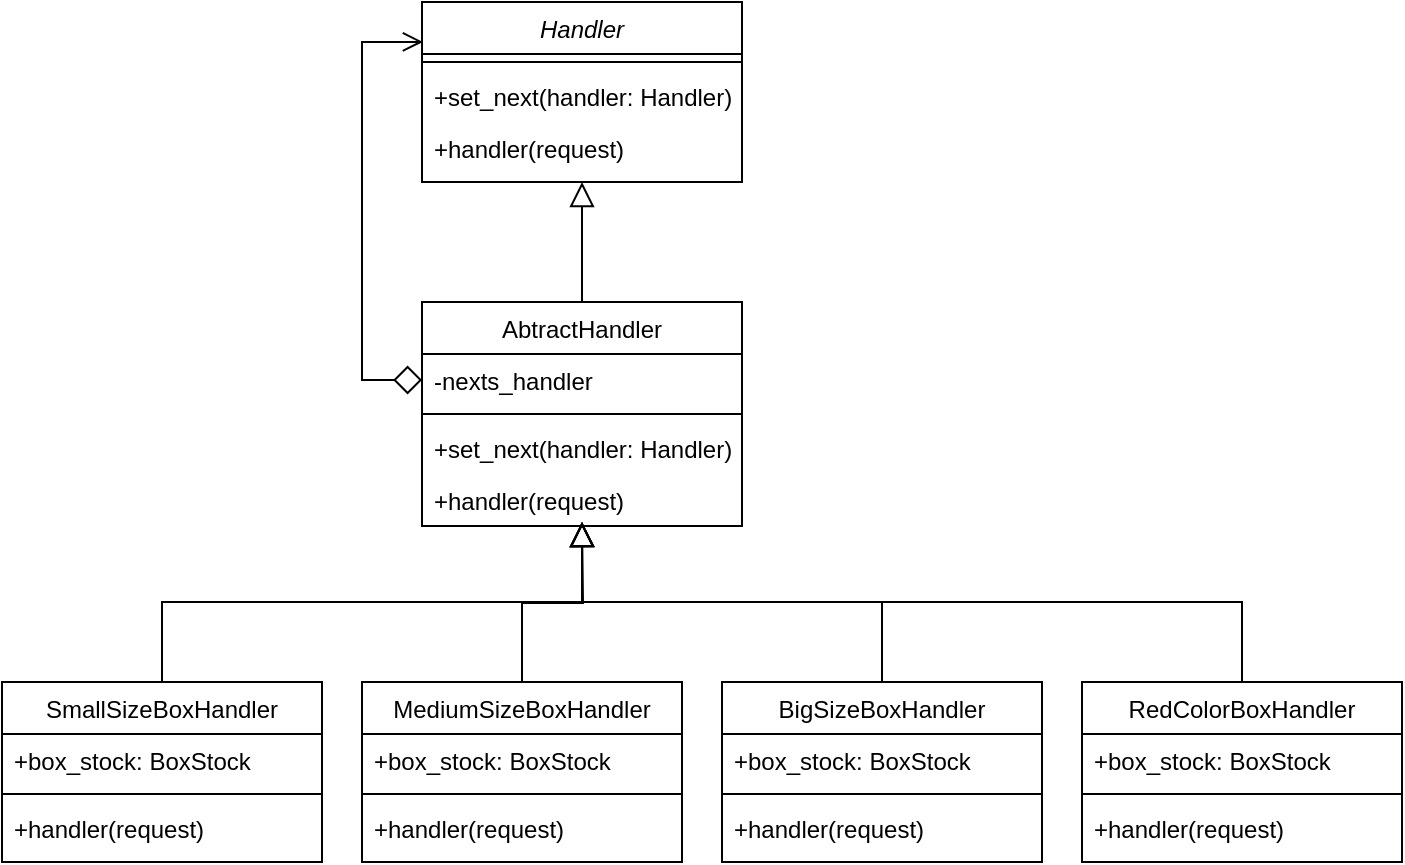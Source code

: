 <mxfile version="17.0.0" type="github">
  <diagram id="C5RBs43oDa-KdzZeNtuy" name="Page-1">
    <mxGraphModel dx="925" dy="641" grid="1" gridSize="10" guides="1" tooltips="1" connect="1" arrows="1" fold="1" page="1" pageScale="1" pageWidth="827" pageHeight="1169" math="0" shadow="0">
      <root>
        <mxCell id="WIyWlLk6GJQsqaUBKTNV-0" />
        <mxCell id="WIyWlLk6GJQsqaUBKTNV-1" parent="WIyWlLk6GJQsqaUBKTNV-0" />
        <mxCell id="zkfFHV4jXpPFQw0GAbJ--0" value="Handler" style="swimlane;fontStyle=2;align=center;verticalAlign=top;childLayout=stackLayout;horizontal=1;startSize=26;horizontalStack=0;resizeParent=1;resizeLast=0;collapsible=1;marginBottom=0;rounded=0;shadow=0;strokeWidth=1;" parent="WIyWlLk6GJQsqaUBKTNV-1" vertex="1">
          <mxGeometry x="220" y="120" width="160" height="90" as="geometry">
            <mxRectangle x="230" y="140" width="160" height="26" as="alternateBounds" />
          </mxGeometry>
        </mxCell>
        <mxCell id="zkfFHV4jXpPFQw0GAbJ--4" value="" style="line;html=1;strokeWidth=1;align=left;verticalAlign=middle;spacingTop=-1;spacingLeft=3;spacingRight=3;rotatable=0;labelPosition=right;points=[];portConstraint=eastwest;" parent="zkfFHV4jXpPFQw0GAbJ--0" vertex="1">
          <mxGeometry y="26" width="160" height="8" as="geometry" />
        </mxCell>
        <mxCell id="zkfFHV4jXpPFQw0GAbJ--5" value="+set_next(handler: Handler)" style="text;align=left;verticalAlign=top;spacingLeft=4;spacingRight=4;overflow=hidden;rotatable=0;points=[[0,0.5],[1,0.5]];portConstraint=eastwest;" parent="zkfFHV4jXpPFQw0GAbJ--0" vertex="1">
          <mxGeometry y="34" width="160" height="26" as="geometry" />
        </mxCell>
        <mxCell id="PG7l7ykOWL5BwdWjpSHb-0" value="+handler(request)" style="text;align=left;verticalAlign=top;spacingLeft=4;spacingRight=4;overflow=hidden;rotatable=0;points=[[0,0.5],[1,0.5]];portConstraint=eastwest;" vertex="1" parent="zkfFHV4jXpPFQw0GAbJ--0">
          <mxGeometry y="60" width="160" height="26" as="geometry" />
        </mxCell>
        <mxCell id="zkfFHV4jXpPFQw0GAbJ--13" value="AbtractHandler" style="swimlane;fontStyle=0;align=center;verticalAlign=top;childLayout=stackLayout;horizontal=1;startSize=26;horizontalStack=0;resizeParent=1;resizeLast=0;collapsible=1;marginBottom=0;rounded=0;shadow=0;strokeWidth=1;" parent="WIyWlLk6GJQsqaUBKTNV-1" vertex="1">
          <mxGeometry x="220" y="270" width="160" height="112" as="geometry">
            <mxRectangle x="340" y="380" width="170" height="26" as="alternateBounds" />
          </mxGeometry>
        </mxCell>
        <mxCell id="zkfFHV4jXpPFQw0GAbJ--14" value="-nexts_handler" style="text;align=left;verticalAlign=top;spacingLeft=4;spacingRight=4;overflow=hidden;rotatable=0;points=[[0,0.5],[1,0.5]];portConstraint=eastwest;" parent="zkfFHV4jXpPFQw0GAbJ--13" vertex="1">
          <mxGeometry y="26" width="160" height="26" as="geometry" />
        </mxCell>
        <mxCell id="zkfFHV4jXpPFQw0GAbJ--15" value="" style="line;html=1;strokeWidth=1;align=left;verticalAlign=middle;spacingTop=-1;spacingLeft=3;spacingRight=3;rotatable=0;labelPosition=right;points=[];portConstraint=eastwest;" parent="zkfFHV4jXpPFQw0GAbJ--13" vertex="1">
          <mxGeometry y="52" width="160" height="8" as="geometry" />
        </mxCell>
        <mxCell id="PG7l7ykOWL5BwdWjpSHb-1" value="+set_next(handler: Handler)" style="text;align=left;verticalAlign=top;spacingLeft=4;spacingRight=4;overflow=hidden;rotatable=0;points=[[0,0.5],[1,0.5]];portConstraint=eastwest;" vertex="1" parent="zkfFHV4jXpPFQw0GAbJ--13">
          <mxGeometry y="60" width="160" height="26" as="geometry" />
        </mxCell>
        <mxCell id="PG7l7ykOWL5BwdWjpSHb-2" value="+handler(request)" style="text;align=left;verticalAlign=top;spacingLeft=4;spacingRight=4;overflow=hidden;rotatable=0;points=[[0,0.5],[1,0.5]];portConstraint=eastwest;" vertex="1" parent="zkfFHV4jXpPFQw0GAbJ--13">
          <mxGeometry y="86" width="160" height="26" as="geometry" />
        </mxCell>
        <mxCell id="zkfFHV4jXpPFQw0GAbJ--16" value="" style="endArrow=block;endSize=10;endFill=0;shadow=0;strokeWidth=1;rounded=0;edgeStyle=elbowEdgeStyle;elbow=vertical;" parent="WIyWlLk6GJQsqaUBKTNV-1" source="zkfFHV4jXpPFQw0GAbJ--13" target="zkfFHV4jXpPFQw0GAbJ--0" edge="1">
          <mxGeometry width="160" relative="1" as="geometry">
            <mxPoint x="210" y="373" as="sourcePoint" />
            <mxPoint x="310" y="271" as="targetPoint" />
          </mxGeometry>
        </mxCell>
        <mxCell id="PG7l7ykOWL5BwdWjpSHb-3" style="edgeStyle=orthogonalEdgeStyle;rounded=0;orthogonalLoop=1;jettySize=auto;html=1;startArrow=diamond;startFill=0;endArrow=open;endFill=0;endSize=8;startSize=12;entryX=0.003;entryY=0.222;entryDx=0;entryDy=0;entryPerimeter=0;" edge="1" parent="WIyWlLk6GJQsqaUBKTNV-1" source="zkfFHV4jXpPFQw0GAbJ--14" target="zkfFHV4jXpPFQw0GAbJ--0">
          <mxGeometry relative="1" as="geometry">
            <mxPoint x="210" y="170" as="targetPoint" />
            <Array as="points">
              <mxPoint x="190" y="309" />
              <mxPoint x="190" y="140" />
            </Array>
          </mxGeometry>
        </mxCell>
        <mxCell id="PG7l7ykOWL5BwdWjpSHb-9" style="edgeStyle=orthogonalEdgeStyle;rounded=0;orthogonalLoop=1;jettySize=auto;html=1;endArrow=block;endFill=0;startSize=10;endSize=10;" edge="1" parent="WIyWlLk6GJQsqaUBKTNV-1" source="PG7l7ykOWL5BwdWjpSHb-4">
          <mxGeometry relative="1" as="geometry">
            <mxPoint x="300" y="380" as="targetPoint" />
            <Array as="points">
              <mxPoint x="90" y="420" />
              <mxPoint x="300" y="420" />
            </Array>
          </mxGeometry>
        </mxCell>
        <mxCell id="PG7l7ykOWL5BwdWjpSHb-4" value="SmallSizeBoxHandler" style="swimlane;fontStyle=0;align=center;verticalAlign=top;childLayout=stackLayout;horizontal=1;startSize=26;horizontalStack=0;resizeParent=1;resizeLast=0;collapsible=1;marginBottom=0;rounded=0;shadow=0;strokeWidth=1;" vertex="1" parent="WIyWlLk6GJQsqaUBKTNV-1">
          <mxGeometry x="10" y="460" width="160" height="90" as="geometry">
            <mxRectangle x="340" y="380" width="170" height="26" as="alternateBounds" />
          </mxGeometry>
        </mxCell>
        <mxCell id="PG7l7ykOWL5BwdWjpSHb-5" value="+box_stock: BoxStock" style="text;align=left;verticalAlign=top;spacingLeft=4;spacingRight=4;overflow=hidden;rotatable=0;points=[[0,0.5],[1,0.5]];portConstraint=eastwest;" vertex="1" parent="PG7l7ykOWL5BwdWjpSHb-4">
          <mxGeometry y="26" width="160" height="26" as="geometry" />
        </mxCell>
        <mxCell id="PG7l7ykOWL5BwdWjpSHb-6" value="" style="line;html=1;strokeWidth=1;align=left;verticalAlign=middle;spacingTop=-1;spacingLeft=3;spacingRight=3;rotatable=0;labelPosition=right;points=[];portConstraint=eastwest;" vertex="1" parent="PG7l7ykOWL5BwdWjpSHb-4">
          <mxGeometry y="52" width="160" height="8" as="geometry" />
        </mxCell>
        <mxCell id="PG7l7ykOWL5BwdWjpSHb-8" value="+handler(request)" style="text;align=left;verticalAlign=top;spacingLeft=4;spacingRight=4;overflow=hidden;rotatable=0;points=[[0,0.5],[1,0.5]];portConstraint=eastwest;" vertex="1" parent="PG7l7ykOWL5BwdWjpSHb-4">
          <mxGeometry y="60" width="160" height="26" as="geometry" />
        </mxCell>
        <mxCell id="PG7l7ykOWL5BwdWjpSHb-15" style="edgeStyle=orthogonalEdgeStyle;rounded=0;orthogonalLoop=1;jettySize=auto;html=1;startArrow=none;startFill=0;endArrow=block;endFill=0;startSize=12;endSize=10;" edge="1" parent="WIyWlLk6GJQsqaUBKTNV-1" source="PG7l7ykOWL5BwdWjpSHb-11">
          <mxGeometry relative="1" as="geometry">
            <mxPoint x="300" y="380" as="targetPoint" />
          </mxGeometry>
        </mxCell>
        <mxCell id="PG7l7ykOWL5BwdWjpSHb-11" value="MediumSizeBoxHandler" style="swimlane;fontStyle=0;align=center;verticalAlign=top;childLayout=stackLayout;horizontal=1;startSize=26;horizontalStack=0;resizeParent=1;resizeLast=0;collapsible=1;marginBottom=0;rounded=0;shadow=0;strokeWidth=1;" vertex="1" parent="WIyWlLk6GJQsqaUBKTNV-1">
          <mxGeometry x="190" y="460" width="160" height="90" as="geometry">
            <mxRectangle x="340" y="380" width="170" height="26" as="alternateBounds" />
          </mxGeometry>
        </mxCell>
        <mxCell id="PG7l7ykOWL5BwdWjpSHb-12" value="+box_stock: BoxStock" style="text;align=left;verticalAlign=top;spacingLeft=4;spacingRight=4;overflow=hidden;rotatable=0;points=[[0,0.5],[1,0.5]];portConstraint=eastwest;" vertex="1" parent="PG7l7ykOWL5BwdWjpSHb-11">
          <mxGeometry y="26" width="160" height="26" as="geometry" />
        </mxCell>
        <mxCell id="PG7l7ykOWL5BwdWjpSHb-13" value="" style="line;html=1;strokeWidth=1;align=left;verticalAlign=middle;spacingTop=-1;spacingLeft=3;spacingRight=3;rotatable=0;labelPosition=right;points=[];portConstraint=eastwest;" vertex="1" parent="PG7l7ykOWL5BwdWjpSHb-11">
          <mxGeometry y="52" width="160" height="8" as="geometry" />
        </mxCell>
        <mxCell id="PG7l7ykOWL5BwdWjpSHb-14" value="+handler(request)" style="text;align=left;verticalAlign=top;spacingLeft=4;spacingRight=4;overflow=hidden;rotatable=0;points=[[0,0.5],[1,0.5]];portConstraint=eastwest;" vertex="1" parent="PG7l7ykOWL5BwdWjpSHb-11">
          <mxGeometry y="60" width="160" height="26" as="geometry" />
        </mxCell>
        <mxCell id="PG7l7ykOWL5BwdWjpSHb-20" style="edgeStyle=orthogonalEdgeStyle;rounded=0;orthogonalLoop=1;jettySize=auto;html=1;startArrow=none;startFill=0;endArrow=block;endFill=0;startSize=12;endSize=10;" edge="1" parent="WIyWlLk6GJQsqaUBKTNV-1" source="PG7l7ykOWL5BwdWjpSHb-16">
          <mxGeometry relative="1" as="geometry">
            <mxPoint x="300" y="380" as="targetPoint" />
            <Array as="points">
              <mxPoint x="450" y="420" />
              <mxPoint x="300" y="420" />
            </Array>
          </mxGeometry>
        </mxCell>
        <mxCell id="PG7l7ykOWL5BwdWjpSHb-16" value="BigSizeBoxHandler" style="swimlane;fontStyle=0;align=center;verticalAlign=top;childLayout=stackLayout;horizontal=1;startSize=26;horizontalStack=0;resizeParent=1;resizeLast=0;collapsible=1;marginBottom=0;rounded=0;shadow=0;strokeWidth=1;" vertex="1" parent="WIyWlLk6GJQsqaUBKTNV-1">
          <mxGeometry x="370" y="460" width="160" height="90" as="geometry">
            <mxRectangle x="340" y="380" width="170" height="26" as="alternateBounds" />
          </mxGeometry>
        </mxCell>
        <mxCell id="PG7l7ykOWL5BwdWjpSHb-17" value="+box_stock: BoxStock" style="text;align=left;verticalAlign=top;spacingLeft=4;spacingRight=4;overflow=hidden;rotatable=0;points=[[0,0.5],[1,0.5]];portConstraint=eastwest;" vertex="1" parent="PG7l7ykOWL5BwdWjpSHb-16">
          <mxGeometry y="26" width="160" height="26" as="geometry" />
        </mxCell>
        <mxCell id="PG7l7ykOWL5BwdWjpSHb-18" value="" style="line;html=1;strokeWidth=1;align=left;verticalAlign=middle;spacingTop=-1;spacingLeft=3;spacingRight=3;rotatable=0;labelPosition=right;points=[];portConstraint=eastwest;" vertex="1" parent="PG7l7ykOWL5BwdWjpSHb-16">
          <mxGeometry y="52" width="160" height="8" as="geometry" />
        </mxCell>
        <mxCell id="PG7l7ykOWL5BwdWjpSHb-19" value="+handler(request)" style="text;align=left;verticalAlign=top;spacingLeft=4;spacingRight=4;overflow=hidden;rotatable=0;points=[[0,0.5],[1,0.5]];portConstraint=eastwest;" vertex="1" parent="PG7l7ykOWL5BwdWjpSHb-16">
          <mxGeometry y="60" width="160" height="26" as="geometry" />
        </mxCell>
        <mxCell id="PG7l7ykOWL5BwdWjpSHb-25" style="edgeStyle=orthogonalEdgeStyle;rounded=0;orthogonalLoop=1;jettySize=auto;html=1;startArrow=none;startFill=0;endArrow=block;endFill=0;startSize=12;endSize=10;" edge="1" parent="WIyWlLk6GJQsqaUBKTNV-1" source="PG7l7ykOWL5BwdWjpSHb-21">
          <mxGeometry relative="1" as="geometry">
            <mxPoint x="300" y="380" as="targetPoint" />
            <Array as="points">
              <mxPoint x="630" y="420" />
              <mxPoint x="300" y="420" />
            </Array>
          </mxGeometry>
        </mxCell>
        <mxCell id="PG7l7ykOWL5BwdWjpSHb-21" value="RedColorBoxHandler" style="swimlane;fontStyle=0;align=center;verticalAlign=top;childLayout=stackLayout;horizontal=1;startSize=26;horizontalStack=0;resizeParent=1;resizeLast=0;collapsible=1;marginBottom=0;rounded=0;shadow=0;strokeWidth=1;" vertex="1" parent="WIyWlLk6GJQsqaUBKTNV-1">
          <mxGeometry x="550" y="460" width="160" height="90" as="geometry">
            <mxRectangle x="340" y="380" width="170" height="26" as="alternateBounds" />
          </mxGeometry>
        </mxCell>
        <mxCell id="PG7l7ykOWL5BwdWjpSHb-22" value="+box_stock: BoxStock" style="text;align=left;verticalAlign=top;spacingLeft=4;spacingRight=4;overflow=hidden;rotatable=0;points=[[0,0.5],[1,0.5]];portConstraint=eastwest;" vertex="1" parent="PG7l7ykOWL5BwdWjpSHb-21">
          <mxGeometry y="26" width="160" height="26" as="geometry" />
        </mxCell>
        <mxCell id="PG7l7ykOWL5BwdWjpSHb-23" value="" style="line;html=1;strokeWidth=1;align=left;verticalAlign=middle;spacingTop=-1;spacingLeft=3;spacingRight=3;rotatable=0;labelPosition=right;points=[];portConstraint=eastwest;" vertex="1" parent="PG7l7ykOWL5BwdWjpSHb-21">
          <mxGeometry y="52" width="160" height="8" as="geometry" />
        </mxCell>
        <mxCell id="PG7l7ykOWL5BwdWjpSHb-24" value="+handler(request)" style="text;align=left;verticalAlign=top;spacingLeft=4;spacingRight=4;overflow=hidden;rotatable=0;points=[[0,0.5],[1,0.5]];portConstraint=eastwest;" vertex="1" parent="PG7l7ykOWL5BwdWjpSHb-21">
          <mxGeometry y="60" width="160" height="26" as="geometry" />
        </mxCell>
      </root>
    </mxGraphModel>
  </diagram>
</mxfile>
